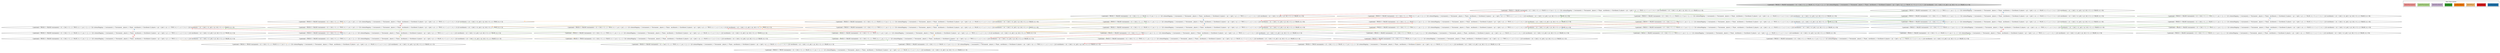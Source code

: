     strict digraph DiskGraph {
        edge [colorscheme="paired12"]
        nodesep=0.35;
        subgraph cluster_graph {
        color="white";
        -387645138685071538 [label="/\\ postcond = TRUE/\\ f = FALSE/\\ tournaments = (t1 :> [tid |-> t1, s |-> FALSE, lc |-> 0, ps |-> {}, c |-> 2])/\\ schemaMapping = [ tournaments |-> Tournament,  players |-> Player,  enrollments |-> Enrollment ]/\\ players = (p1 :> [pid |-> p1, s |-> FALSE, lc |-> 0, a |-> 2, ts |-> {}])/\\ enrollments = (e1 :> [eid |-> e1, pid |-> p1, tid |-> t1, s |-> FALSE, lc |-> 0])",style = filled]
        -387645138685071538 -> -4558725117260916130 [label="",color="2",fontcolor="2"];
        -4558725117260916130 [label="/\\ postcond = TRUE/\\ f = FALSE/\\ tournaments = (t1 :> [tid |-> t1, s |-> TRUE, lc |-> 1, ps |-> {}, c |-> 2])/\\ schemaMapping = [ tournaments |-> Tournament,  players |-> Player,  enrollments |-> Enrollment ]/\\ players = (p1 :> [pid |-> p1, s |-> FALSE, lc |-> 0, a |-> 2, ts |-> {}])/\\ enrollments = (e1 :> [eid |-> e1, pid |-> p1, tid |-> t1, s |-> FALSE, lc |-> 0])"];
        -4558725117260916130 -> 1994040656651310049 [label="",color="3",fontcolor="3"];
        1994040656651310049 [label="/\\ postcond = TRUE/\\ f = FALSE/\\ tournaments = (t1 :> [tid |-> t1, s |-> TRUE, lc |-> 1, ps |-> {}, c |-> 1])/\\ schemaMapping = [ tournaments |-> Tournament,  players |-> Player,  enrollments |-> Enrollment ]/\\ players = (p1 :> [pid |-> p1, s |-> FALSE, lc |-> 0, a |-> 2, ts |-> {}])/\\ enrollments = (e1 :> [eid |-> e1, pid |-> p1, tid |-> t1, s |-> FALSE, lc |-> 0])"];
        -387645138685071538 -> -216926227061061504 [label="",color="4",fontcolor="4"];
        -216926227061061504 [label="/\\ postcond = TRUE/\\ f = FALSE/\\ tournaments = (t1 :> [tid |-> t1, s |-> FALSE, lc |-> 0, ps |-> {}, c |-> 2])/\\ schemaMapping = [ tournaments |-> Tournament,  players |-> Player,  enrollments |-> Enrollment ]/\\ players = (p1 :> [pid |-> p1, s |-> TRUE, lc |-> 1, a |-> 2, ts |-> {}])/\\ enrollments = (e1 :> [eid |-> e1, pid |-> p1, tid |-> t1, s |-> FALSE, lc |-> 0])"];
        -4558725117260916130 -> 8056375833872048941 [label="",color="5",fontcolor="5"];
        8056375833872048941 [label="/\\ postcond = TRUE/\\ f = FALSE/\\ tournaments = (t1 :> [tid |-> t1, s |-> FALSE, lc |-> 2, ps |-> {}, c |-> 2])/\\ schemaMapping = [ tournaments |-> Tournament,  players |-> Player,  enrollments |-> Enrollment ]/\\ players = (p1 :> [pid |-> p1, s |-> FALSE, lc |-> 0, a |-> 2, ts |-> {}])/\\ enrollments = (e1 :> [eid |-> e1, pid |-> p1, tid |-> t1, s |-> FALSE, lc |-> 0])"];
        -216926227061061504 -> -4116364987247051376 [label="",color="2",fontcolor="2"];
        -4116364987247051376 [label="/\\ postcond = TRUE/\\ f = FALSE/\\ tournaments = (t1 :> [tid |-> t1, s |-> TRUE, lc |-> 1, ps |-> {}, c |-> 2])/\\ schemaMapping = [ tournaments |-> Tournament,  players |-> Player,  enrollments |-> Enrollment ]/\\ players = (p1 :> [pid |-> p1, s |-> TRUE, lc |-> 1, a |-> 2, ts |-> {}])/\\ enrollments = (e1 :> [eid |-> e1, pid |-> p1, tid |-> t1, s |-> FALSE, lc |-> 0])"];
        1994040656651310049 -> -4558725117260916130 [label="",color="3",fontcolor="3"];
        8056375833872048941 -> -4558725117260916130 [label="",color="2",fontcolor="2"];
        -4558725117260916130 -> -4116364987247051376 [label="",color="4",fontcolor="4"];
        1994040656651310049 -> -5414001973292930414 [label="",color="5",fontcolor="5"];
        -5414001973292930414 [label="/\\ postcond = TRUE/\\ f = FALSE/\\ tournaments = (t1 :> [tid |-> t1, s |-> FALSE, lc |-> 2, ps |-> {}, c |-> 1])/\\ schemaMapping = [ tournaments |-> Tournament,  players |-> Player,  enrollments |-> Enrollment ]/\\ players = (p1 :> [pid |-> p1, s |-> FALSE, lc |-> 0, a |-> 2, ts |-> {}])/\\ enrollments = (e1 :> [eid |-> e1, pid |-> p1, tid |-> t1, s |-> FALSE, lc |-> 0])"];
        -216926227061061504 -> 5827672812442433967 [label="",color="6",fontcolor="6"];
        5827672812442433967 [label="/\\ postcond = TRUE/\\ f = FALSE/\\ tournaments = (t1 :> [tid |-> t1, s |-> FALSE, lc |-> 0, ps |-> {}, c |-> 2])/\\ schemaMapping = [ tournaments |-> Tournament,  players |-> Player,  enrollments |-> Enrollment ]/\\ players = (p1 :> [pid |-> p1, s |-> TRUE, lc |-> 1, a |-> 1, ts |-> {}])/\\ enrollments = (e1 :> [eid |-> e1, pid |-> p1, tid |-> t1, s |-> FALSE, lc |-> 0])"];
        8056375833872048941 -> 7615133218915189987 [label="",color="4",fontcolor="4"];
        7615133218915189987 [label="/\\ postcond = TRUE/\\ f = FALSE/\\ tournaments = (t1 :> [tid |-> t1, s |-> FALSE, lc |-> 2, ps |-> {}, c |-> 2])/\\ schemaMapping = [ tournaments |-> Tournament,  players |-> Player,  enrollments |-> Enrollment ]/\\ players = (p1 :> [pid |-> p1, s |-> TRUE, lc |-> 1, a |-> 2, ts |-> {}])/\\ enrollments = (e1 :> [eid |-> e1, pid |-> p1, tid |-> t1, s |-> FALSE, lc |-> 0])"];
        1994040656651310049 -> 2148178658452894767 [label="",color="4",fontcolor="4"];
        -4116364987247051376 -> 2148178658452894767 [label="",color="3",fontcolor="3"];
        2148178658452894767 [label="/\\ postcond = TRUE/\\ f = FALSE/\\ tournaments = (t1 :> [tid |-> t1, s |-> TRUE, lc |-> 1, ps |-> {}, c |-> 1])/\\ schemaMapping = [ tournaments |-> Tournament,  players |-> Player,  enrollments |-> Enrollment ]/\\ players = (p1 :> [pid |-> p1, s |-> TRUE, lc |-> 1, a |-> 2, ts |-> {}])/\\ enrollments = (e1 :> [eid |-> e1, pid |-> p1, tid |-> t1, s |-> FALSE, lc |-> 0])"];
        -216926227061061504 -> -5090570361791472668 [label="",color="7",fontcolor="7"];
        -5090570361791472668 [label="/\\ postcond = TRUE/\\ f = FALSE/\\ tournaments = (t1 :> [tid |-> t1, s |-> FALSE, lc |-> 0, ps |-> {}, c |-> 2])/\\ schemaMapping = [ tournaments |-> Tournament,  players |-> Player,  enrollments |-> Enrollment ]/\\ players = (p1 :> [pid |-> p1, s |-> FALSE, lc |-> 2, a |-> 2, ts |-> {}])/\\ enrollments = (e1 :> [eid |-> e1, pid |-> p1, tid |-> t1, s |-> FALSE, lc |-> 0])"];
        5827672812442433967 -> 7692962830799260863 [label="",color="2",fontcolor="2"];
        7692962830799260863 [label="/\\ postcond = TRUE/\\ f = FALSE/\\ tournaments = (t1 :> [tid |-> t1, s |-> TRUE, lc |-> 1, ps |-> {}, c |-> 2])/\\ schemaMapping = [ tournaments |-> Tournament,  players |-> Player,  enrollments |-> Enrollment ]/\\ players = (p1 :> [pid |-> p1, s |-> TRUE, lc |-> 1, a |-> 1, ts |-> {}])/\\ enrollments = (e1 :> [eid |-> e1, pid |-> p1, tid |-> t1, s |-> FALSE, lc |-> 0])"];
        -5414001973292930414 -> 1994040656651310049 [label="",color="2",fontcolor="2"];
        7615133218915189987 -> -4116364987247051376 [label="",color="2",fontcolor="2"];
        -4116364987247051376 -> 7615133218915189987 [label="",color="5",fontcolor="5"];
        -5414001973292930414 -> -5567005965215609508 [label="",color="4",fontcolor="4"];
        -5567005965215609508 [label="/\\ postcond = TRUE/\\ f = FALSE/\\ tournaments = (t1 :> [tid |-> t1, s |-> FALSE, lc |-> 2, ps |-> {}, c |-> 1])/\\ schemaMapping = [ tournaments |-> Tournament,  players |-> Player,  enrollments |-> Enrollment ]/\\ players = (p1 :> [pid |-> p1, s |-> TRUE, lc |-> 1, a |-> 2, ts |-> {}])/\\ enrollments = (e1 :> [eid |-> e1, pid |-> p1, tid |-> t1, s |-> FALSE, lc |-> 0])"];
        -4116364987247051376 -> 7692962830799260863 [label="",color="6",fontcolor="6"];
        7615133218915189987 -> -4200947619160263220 [label="",color="6",fontcolor="6"];
        -4200947619160263220 [label="/\\ postcond = TRUE/\\ f = FALSE/\\ tournaments = (t1 :> [tid |-> t1, s |-> FALSE, lc |-> 2, ps |-> {}, c |-> 2])/\\ schemaMapping = [ tournaments |-> Tournament,  players |-> Player,  enrollments |-> Enrollment ]/\\ players = (p1 :> [pid |-> p1, s |-> TRUE, lc |-> 1, a |-> 1, ts |-> {}])/\\ enrollments = (e1 :> [eid |-> e1, pid |-> p1, tid |-> t1, s |-> FALSE, lc |-> 0])"];
        5827672812442433967 -> -216926227061061504 [label="",color="6",fontcolor="6"];
        -4116364987247051376 -> -8973351483092341004 [label="",color="7",fontcolor="7"];
        -8973351483092341004 [label="/\\ postcond = TRUE/\\ f = FALSE/\\ tournaments = (t1 :> [tid |-> t1, s |-> TRUE, lc |-> 1, ps |-> {}, c |-> 2])/\\ schemaMapping = [ tournaments |-> Tournament,  players |-> Player,  enrollments |-> Enrollment ]/\\ players = (p1 :> [pid |-> p1, s |-> FALSE, lc |-> 2, a |-> 2, ts |-> {}])/\\ enrollments = (e1 :> [eid |-> e1, pid |-> p1, tid |-> t1, s |-> FALSE, lc |-> 0])"];
        7615133218915189987 -> 3173235449471784839 [label="",color="7",fontcolor="7"];
        3173235449471784839 [label="/\\ postcond = TRUE/\\ f = FALSE/\\ tournaments = (t1 :> [tid |-> t1, s |-> FALSE, lc |-> 2, ps |-> {}, c |-> 2])/\\ schemaMapping = [ tournaments |-> Tournament,  players |-> Player,  enrollments |-> Enrollment ]/\\ players = (p1 :> [pid |-> p1, s |-> FALSE, lc |-> 2, a |-> 2, ts |-> {}])/\\ enrollments = (e1 :> [eid |-> e1, pid |-> p1, tid |-> t1, s |-> FALSE, lc |-> 0])"];
        5827672812442433967 -> 1533464742831844043 [label="",color="7",fontcolor="7"];
        1533464742831844043 [label="/\\ postcond = TRUE/\\ f = FALSE/\\ tournaments = (t1 :> [tid |-> t1, s |-> FALSE, lc |-> 0, ps |-> {}, c |-> 2])/\\ schemaMapping = [ tournaments |-> Tournament,  players |-> Player,  enrollments |-> Enrollment ]/\\ players = (p1 :> [pid |-> p1, s |-> FALSE, lc |-> 2, a |-> 1, ts |-> {}])/\\ enrollments = (e1 :> [eid |-> e1, pid |-> p1, tid |-> t1, s |-> FALSE, lc |-> 0])"];
        2148178658452894767 -> -4116364987247051376 [label="",color="3",fontcolor="3"];
        -5090570361791472668 -> -8973351483092341004 [label="",color="2",fontcolor="2"];
        -4116364987247051376 -> -504490292377568956 [label="",color="8",fontcolor="8"];
        -504490292377568956 [label="/\\ postcond = TRUE/\\ f = FALSE/\\ tournaments = (t1 :> [tid |-> t1, s |-> TRUE, lc |-> 1, ps |-> {p1}, c |-> 2])/\\ schemaMapping = [ tournaments |-> Tournament,  players |-> Player,  enrollments |-> Enrollment ]/\\ players = (p1 :> [pid |-> p1, s |-> TRUE, lc |-> 1, a |-> 2, ts |-> {t1}])/\\ enrollments = (e1 :> [eid |-> e1, pid |-> p1, tid |-> t1, s |-> TRUE, lc |-> 1])"];
        2148178658452894767 -> -5567005965215609508 [label="",color="5",fontcolor="5"];
        -5090570361791472668 -> -216926227061061504 [label="",color="4",fontcolor="4"];
        7692962830799260863 -> -5633297046678895360 [label="",color="3",fontcolor="3"];
        -5633297046678895360 [label="/\\ postcond = TRUE/\\ f = FALSE/\\ tournaments = (t1 :> [tid |-> t1, s |-> TRUE, lc |-> 1, ps |-> {}, c |-> 1])/\\ schemaMapping = [ tournaments |-> Tournament,  players |-> Player,  enrollments |-> Enrollment ]/\\ players = (p1 :> [pid |-> p1, s |-> TRUE, lc |-> 1, a |-> 1, ts |-> {}])/\\ enrollments = (e1 :> [eid |-> e1, pid |-> p1, tid |-> t1, s |-> FALSE, lc |-> 0])"];
        -4200947619160263220 -> 7692962830799260863 [label="",color="2",fontcolor="2"];
        -5567005965215609508 -> 2148178658452894767 [label="",color="2",fontcolor="2"];
        2148178658452894767 -> -5633297046678895360 [label="",color="6",fontcolor="6"];
        -4200947619160263220 -> 7615133218915189987 [label="",color="6",fontcolor="6"];
        7692962830799260863 -> -4200947619160263220 [label="",color="5",fontcolor="5"];
        2148178658452894767 -> 6370384138598229835 [label="",color="7",fontcolor="7"];
        6370384138598229835 [label="/\\ postcond = TRUE/\\ f = FALSE/\\ tournaments = (t1 :> [tid |-> t1, s |-> TRUE, lc |-> 1, ps |-> {}, c |-> 1])/\\ schemaMapping = [ tournaments |-> Tournament,  players |-> Player,  enrollments |-> Enrollment ]/\\ players = (p1 :> [pid |-> p1, s |-> FALSE, lc |-> 2, a |-> 2, ts |-> {}])/\\ enrollments = (e1 :> [eid |-> e1, pid |-> p1, tid |-> t1, s |-> FALSE, lc |-> 0])"];
        7692962830799260863 -> -4116364987247051376 [label="",color="6",fontcolor="6"];
        -5567005965215609508 -> 2207707906614082675 [label="",color="6",fontcolor="6"];
        2207707906614082675 [label="/\\ postcond = TRUE/\\ f = FALSE/\\ tournaments = (t1 :> [tid |-> t1, s |-> FALSE, lc |-> 2, ps |-> {}, c |-> 1])/\\ schemaMapping = [ tournaments |-> Tournament,  players |-> Player,  enrollments |-> Enrollment ]/\\ players = (p1 :> [pid |-> p1, s |-> TRUE, lc |-> 1, a |-> 1, ts |-> {}])/\\ enrollments = (e1 :> [eid |-> e1, pid |-> p1, tid |-> t1, s |-> FALSE, lc |-> 0])"];
        -4200947619160263220 -> -9217522767414745432 [label="",color="7",fontcolor="7"];
        -9217522767414745432 [label="/\\ postcond = TRUE/\\ f = FALSE/\\ tournaments = (t1 :> [tid |-> t1, s |-> FALSE, lc |-> 2, ps |-> {}, c |-> 2])/\\ schemaMapping = [ tournaments |-> Tournament,  players |-> Player,  enrollments |-> Enrollment ]/\\ players = (p1 :> [pid |-> p1, s |-> FALSE, lc |-> 2, a |-> 1, ts |-> {}])/\\ enrollments = (e1 :> [eid |-> e1, pid |-> p1, tid |-> t1, s |-> FALSE, lc |-> 0])"];
        -5567005965215609508 -> -641202105506259400 [label="",color="7",fontcolor="7"];
        -641202105506259400 [label="/\\ postcond = TRUE/\\ f = FALSE/\\ tournaments = (t1 :> [tid |-> t1, s |-> FALSE, lc |-> 2, ps |-> {}, c |-> 1])/\\ schemaMapping = [ tournaments |-> Tournament,  players |-> Player,  enrollments |-> Enrollment ]/\\ players = (p1 :> [pid |-> p1, s |-> FALSE, lc |-> 2, a |-> 2, ts |-> {}])/\\ enrollments = (e1 :> [eid |-> e1, pid |-> p1, tid |-> t1, s |-> FALSE, lc |-> 0])"];
        7692962830799260863 -> 3415170438812409819 [label="",color="7",fontcolor="7"];
        3415170438812409819 [label="/\\ postcond = TRUE/\\ f = FALSE/\\ tournaments = (t1 :> [tid |-> t1, s |-> TRUE, lc |-> 1, ps |-> {}, c |-> 2])/\\ schemaMapping = [ tournaments |-> Tournament,  players |-> Player,  enrollments |-> Enrollment ]/\\ players = (p1 :> [pid |-> p1, s |-> FALSE, lc |-> 2, a |-> 1, ts |-> {}])/\\ enrollments = (e1 :> [eid |-> e1, pid |-> p1, tid |-> t1, s |-> FALSE, lc |-> 0])"];
        3173235449471784839 -> -8973351483092341004 [label="",color="2",fontcolor="2"];
        7692962830799260863 -> -4118751073831929034 [label="",color="8",fontcolor="8"];
        -4118751073831929034 [label="/\\ postcond = TRUE/\\ f = FALSE/\\ tournaments = (t1 :> [tid |-> t1, s |-> TRUE, lc |-> 1, ps |-> {p1}, c |-> 2])/\\ schemaMapping = [ tournaments |-> Tournament,  players |-> Player,  enrollments |-> Enrollment ]/\\ players = (p1 :> [pid |-> p1, s |-> TRUE, lc |-> 1, a |-> 1, ts |-> {t1}])/\\ enrollments = (e1 :> [eid |-> e1, pid |-> p1, tid |-> t1, s |-> TRUE, lc |-> 1])"];
        -8973351483092341004 -> 6370384138598229835 [label="",color="3",fontcolor="3"];
        2148178658452894767 -> 6505993044815463454 [label="",color="8",fontcolor="8"];
        6505993044815463454 [label="/\\ postcond = TRUE/\\ f = FALSE/\\ tournaments = (t1 :> [tid |-> t1, s |-> TRUE, lc |-> 1, ps |-> {p1}, c |-> 1])/\\ schemaMapping = [ tournaments |-> Tournament,  players |-> Player,  enrollments |-> Enrollment ]/\\ players = (p1 :> [pid |-> p1, s |-> TRUE, lc |-> 1, a |-> 2, ts |-> {t1}])/\\ enrollments = (e1 :> [eid |-> e1, pid |-> p1, tid |-> t1, s |-> TRUE, lc |-> 1])"];
        1533464742831844043 -> 3415170438812409819 [label="",color="2",fontcolor="2"];
        3173235449471784839 -> 7615133218915189987 [label="",color="4",fontcolor="4"];
        1533464742831844043 -> 5827672812442433967 [label="",color="4",fontcolor="4"];
        -504490292377568956 -> 6505993044815463454 [label="",color="3",fontcolor="3"];
        6370384138598229835 -> -8973351483092341004 [label="",color="3",fontcolor="3"];
        -5633297046678895360 -> 7692962830799260863 [label="",color="3",fontcolor="3"];
        6370384138598229835 -> -641202105506259400 [label="",color="5",fontcolor="5"];
        -8973351483092341004 -> 3173235449471784839 [label="",color="5",fontcolor="5"];
        -504490292377568956 -> -4118751073831929034 [label="",color="6",fontcolor="6"];
        -8973351483092341004 -> -4116364987247051376 [label="",color="4",fontcolor="4"];
        6370384138598229835 -> 2148178658452894767 [label="",color="4",fontcolor="4"];
        -5633297046678895360 -> 2207707906614082675 [label="",color="5",fontcolor="5"];
        2207707906614082675 -> -5633297046678895360 [label="",color="2",fontcolor="2"];
        -9217522767414745432 -> 3415170438812409819 [label="",color="2",fontcolor="2"];
        -9217522767414745432 -> -4200947619160263220 [label="",color="4",fontcolor="4"];
        -5633297046678895360 -> 2148178658452894767 [label="",color="6",fontcolor="6"];
        2207707906614082675 -> -5567005965215609508 [label="",color="6",fontcolor="6"];
        -641202105506259400 -> 6370384138598229835 [label="",color="2",fontcolor="2"];
        2207707906614082675 -> 6558544116459466519 [label="",color="7",fontcolor="7"];
        6558544116459466519 [label="/\\ postcond = TRUE/\\ f = FALSE/\\ tournaments = (t1 :> [tid |-> t1, s |-> FALSE, lc |-> 2, ps |-> {}, c |-> 1])/\\ schemaMapping = [ tournaments |-> Tournament,  players |-> Player,  enrollments |-> Enrollment ]/\\ players = (p1 :> [pid |-> p1, s |-> FALSE, lc |-> 2, a |-> 1, ts |-> {}])/\\ enrollments = (e1 :> [eid |-> e1, pid |-> p1, tid |-> t1, s |-> FALSE, lc |-> 0])"];
        -504490292377568956 -> 273269089971159431 [label="",color="9",fontcolor="9"];
        273269089971159431 [label="/\\ postcond = TRUE/\\ f = FALSE/\\ tournaments = (t1 :> [tid |-> t1, s |-> TRUE, lc |-> 1, ps |-> {}, c |-> 2])/\\ schemaMapping = [ tournaments |-> Tournament,  players |-> Player,  enrollments |-> Enrollment ]/\\ players = (p1 :> [pid |-> p1, s |-> TRUE, lc |-> 1, a |-> 2, ts |-> {}])/\\ enrollments = (e1 :> [eid |-> e1, pid |-> p1, tid |-> t1, s |-> FALSE, lc |-> 2])"];
        3415170438812409819 -> -831624783808145820 [label="",color="3",fontcolor="3"];
        -5633297046678895360 -> -831624783808145820 [label="",color="7",fontcolor="7"];
        -831624783808145820 [label="/\\ postcond = TRUE/\\ f = FALSE/\\ tournaments = (t1 :> [tid |-> t1, s |-> TRUE, lc |-> 1, ps |-> {}, c |-> 1])/\\ schemaMapping = [ tournaments |-> Tournament,  players |-> Player,  enrollments |-> Enrollment ]/\\ players = (p1 :> [pid |-> p1, s |-> FALSE, lc |-> 2, a |-> 1, ts |-> {}])/\\ enrollments = (e1 :> [eid |-> e1, pid |-> p1, tid |-> t1, s |-> FALSE, lc |-> 0])"];
        3415170438812409819 -> -9217522767414745432 [label="",color="5",fontcolor="5"];
        -4118751073831929034 -> 7233096891379861100 [label="",color="3",fontcolor="3"];
        7233096891379861100 [label="/\\ postcond = TRUE/\\ f = FALSE/\\ tournaments = (t1 :> [tid |-> t1, s |-> TRUE, lc |-> 1, ps |-> {p1}, c |-> 1])/\\ schemaMapping = [ tournaments |-> Tournament,  players |-> Player,  enrollments |-> Enrollment ]/\\ players = (p1 :> [pid |-> p1, s |-> TRUE, lc |-> 1, a |-> 1, ts |-> {t1}])/\\ enrollments = (e1 :> [eid |-> e1, pid |-> p1, tid |-> t1, s |-> TRUE, lc |-> 1])"];
        -641202105506259400 -> -5567005965215609508 [label="",color="4",fontcolor="4"];
        -5633297046678895360 -> 7233096891379861100 [label="",color="8",fontcolor="8"];
        3415170438812409819 -> 7692962830799260863 [label="",color="4",fontcolor="4"];
        -4118751073831929034 -> -504490292377568956 [label="",color="6",fontcolor="6"];
        6558544116459466519 -> -831624783808145820 [label="",color="2",fontcolor="2"];
        6505993044815463454 -> -504490292377568956 [label="",color="3",fontcolor="3"];
        -4118751073831929034 -> -5775998467347763032 [label="",color="9",fontcolor="9"];
        -5775998467347763032 [label="/\\ postcond = TRUE/\\ f = FALSE/\\ tournaments = (t1 :> [tid |-> t1, s |-> TRUE, lc |-> 1, ps |-> {}, c |-> 2])/\\ schemaMapping = [ tournaments |-> Tournament,  players |-> Player,  enrollments |-> Enrollment ]/\\ players = (p1 :> [pid |-> p1, s |-> TRUE, lc |-> 1, a |-> 1, ts |-> {}])/\\ enrollments = (e1 :> [eid |-> e1, pid |-> p1, tid |-> t1, s |-> FALSE, lc |-> 2])"];
        273269089971159431 -> -2820733261574895560 [label="",color="3",fontcolor="3"];
        -2820733261574895560 [label="/\\ postcond = TRUE/\\ f = FALSE/\\ tournaments = (t1 :> [tid |-> t1, s |-> TRUE, lc |-> 1, ps |-> {}, c |-> 1])/\\ schemaMapping = [ tournaments |-> Tournament,  players |-> Player,  enrollments |-> Enrollment ]/\\ players = (p1 :> [pid |-> p1, s |-> TRUE, lc |-> 1, a |-> 2, ts |-> {}])/\\ enrollments = (e1 :> [eid |-> e1, pid |-> p1, tid |-> t1, s |-> FALSE, lc |-> 2])"];
        -831624783808145820 -> 3415170438812409819 [label="",color="3",fontcolor="3"];
        273269089971159431 -> -6000201802519381772 [label="",color="5",fontcolor="5"];
        -6000201802519381772 [label="/\\ postcond = TRUE/\\ f = FALSE/\\ tournaments = (t1 :> [tid |-> t1, s |-> FALSE, lc |-> 2, ps |-> {}, c |-> 2])/\\ schemaMapping = [ tournaments |-> Tournament,  players |-> Player,  enrollments |-> Enrollment ]/\\ players = (p1 :> [pid |-> p1, s |-> TRUE, lc |-> 1, a |-> 2, ts |-> {}])/\\ enrollments = (e1 :> [eid |-> e1, pid |-> p1, tid |-> t1, s |-> FALSE, lc |-> 2])"];
        6505993044815463454 -> 7233096891379861100 [label="",color="6",fontcolor="6"];
        6558544116459466519 -> 2207707906614082675 [label="",color="4",fontcolor="4"];
        -831624783808145820 -> 6558544116459466519 [label="",color="5",fontcolor="5"];
        273269089971159431 -> -5775998467347763032 [label="",color="6",fontcolor="6"];
        7233096891379861100 -> -4118751073831929034 [label="",color="3",fontcolor="3"];
        -831624783808145820 -> -5633297046678895360 [label="",color="4",fontcolor="4"];
        6505993044815463454 -> -2820733261574895560 [label="",color="9",fontcolor="9"];
        -5775998467347763032 -> 8414942085721454871 [label="",color="3",fontcolor="3"];
        8414942085721454871 [label="/\\ postcond = TRUE/\\ f = FALSE/\\ tournaments = (t1 :> [tid |-> t1, s |-> TRUE, lc |-> 1, ps |-> {}, c |-> 1])/\\ schemaMapping = [ tournaments |-> Tournament,  players |-> Player,  enrollments |-> Enrollment ]/\\ players = (p1 :> [pid |-> p1, s |-> TRUE, lc |-> 1, a |-> 1, ts |-> {}])/\\ enrollments = (e1 :> [eid |-> e1, pid |-> p1, tid |-> t1, s |-> FALSE, lc |-> 2])"];
        -2820733261574895560 -> 273269089971159431 [label="",color="3",fontcolor="3"];
        273269089971159431 -> 5074751177042006755 [label="",color="7",fontcolor="7"];
        5074751177042006755 [label="/\\ postcond = TRUE/\\ f = FALSE/\\ tournaments = (t1 :> [tid |-> t1, s |-> TRUE, lc |-> 1, ps |-> {}, c |-> 2])/\\ schemaMapping = [ tournaments |-> Tournament,  players |-> Player,  enrollments |-> Enrollment ]/\\ players = (p1 :> [pid |-> p1, s |-> FALSE, lc |-> 2, a |-> 2, ts |-> {}])/\\ enrollments = (e1 :> [eid |-> e1, pid |-> p1, tid |-> t1, s |-> FALSE, lc |-> 2])"];
        7233096891379861100 -> 6505993044815463454 [label="",color="6",fontcolor="6"];
        -2820733261574895560 -> 8623098617886683467 [label="",color="5",fontcolor="5"];
        8623098617886683467 [label="/\\ postcond = TRUE/\\ f = FALSE/\\ tournaments = (t1 :> [tid |-> t1, s |-> FALSE, lc |-> 2, ps |-> {}, c |-> 1])/\\ schemaMapping = [ tournaments |-> Tournament,  players |-> Player,  enrollments |-> Enrollment ]/\\ players = (p1 :> [pid |-> p1, s |-> TRUE, lc |-> 1, a |-> 2, ts |-> {}])/\\ enrollments = (e1 :> [eid |-> e1, pid |-> p1, tid |-> t1, s |-> FALSE, lc |-> 2])"];
        7233096891379861100 -> 8414942085721454871 [label="",color="9",fontcolor="9"];
        273269089971159431 -> -504490292377568956 [label="",color="8",fontcolor="8"];
        -5775998467347763032 -> 46829803415144923 [label="",color="5",fontcolor="5"];
        46829803415144923 [label="/\\ postcond = TRUE/\\ f = FALSE/\\ tournaments = (t1 :> [tid |-> t1, s |-> FALSE, lc |-> 2, ps |-> {}, c |-> 2])/\\ schemaMapping = [ tournaments |-> Tournament,  players |-> Player,  enrollments |-> Enrollment ]/\\ players = (p1 :> [pid |-> p1, s |-> TRUE, lc |-> 1, a |-> 1, ts |-> {}])/\\ enrollments = (e1 :> [eid |-> e1, pid |-> p1, tid |-> t1, s |-> FALSE, lc |-> 2])"];
        -2820733261574895560 -> 8414942085721454871 [label="",color="6",fontcolor="6"];
        -6000201802519381772 -> 273269089971159431 [label="",color="2",fontcolor="2"];
        -5775998467347763032 -> 273269089971159431 [label="",color="6",fontcolor="6"];
        8414942085721454871 -> -5775998467347763032 [label="",color="3",fontcolor="3"];
        -2820733261574895560 -> -7098440953602122916 [label="",color="7",fontcolor="7"];
        -7098440953602122916 [label="/\\ postcond = TRUE/\\ f = FALSE/\\ tournaments = (t1 :> [tid |-> t1, s |-> TRUE, lc |-> 1, ps |-> {}, c |-> 1])/\\ schemaMapping = [ tournaments |-> Tournament,  players |-> Player,  enrollments |-> Enrollment ]/\\ players = (p1 :> [pid |-> p1, s |-> FALSE, lc |-> 2, a |-> 2, ts |-> {}])/\\ enrollments = (e1 :> [eid |-> e1, pid |-> p1, tid |-> t1, s |-> FALSE, lc |-> 2])"];
        8414942085721454871 -> -2614839086252933020 [label="",color="5",fontcolor="5"];
        -2614839086252933020 [label="/\\ postcond = TRUE/\\ f = FALSE/\\ tournaments = (t1 :> [tid |-> t1, s |-> FALSE, lc |-> 2, ps |-> {}, c |-> 1])/\\ schemaMapping = [ tournaments |-> Tournament,  players |-> Player,  enrollments |-> Enrollment ]/\\ players = (p1 :> [pid |-> p1, s |-> TRUE, lc |-> 1, a |-> 1, ts |-> {}])/\\ enrollments = (e1 :> [eid |-> e1, pid |-> p1, tid |-> t1, s |-> FALSE, lc |-> 2])"];
        -5775998467347763032 -> -1553604999721786420 [label="",color="7",fontcolor="7"];
        -1553604999721786420 [label="/\\ postcond = TRUE/\\ f = FALSE/\\ tournaments = (t1 :> [tid |-> t1, s |-> TRUE, lc |-> 1, ps |-> {}, c |-> 2])/\\ schemaMapping = [ tournaments |-> Tournament,  players |-> Player,  enrollments |-> Enrollment ]/\\ players = (p1 :> [pid |-> p1, s |-> FALSE, lc |-> 2, a |-> 1, ts |-> {}])/\\ enrollments = (e1 :> [eid |-> e1, pid |-> p1, tid |-> t1, s |-> FALSE, lc |-> 2])"];
        -6000201802519381772 -> 46829803415144923 [label="",color="6",fontcolor="6"];
        8414942085721454871 -> -2820733261574895560 [label="",color="6",fontcolor="6"];
        -2820733261574895560 -> 6505993044815463454 [label="",color="8",fontcolor="8"];
        8414942085721454871 -> 3557873095348824691 [label="",color="7",fontcolor="7"];
        3557873095348824691 [label="/\\ postcond = TRUE/\\ f = FALSE/\\ tournaments = (t1 :> [tid |-> t1, s |-> TRUE, lc |-> 1, ps |-> {}, c |-> 1])/\\ schemaMapping = [ tournaments |-> Tournament,  players |-> Player,  enrollments |-> Enrollment ]/\\ players = (p1 :> [pid |-> p1, s |-> FALSE, lc |-> 2, a |-> 1, ts |-> {}])/\\ enrollments = (e1 :> [eid |-> e1, pid |-> p1, tid |-> t1, s |-> FALSE, lc |-> 2])"];
        -5775998467347763032 -> -4118751073831929034 [label="",color="8",fontcolor="8"];
        5074751177042006755 -> -7098440953602122916 [label="",color="3",fontcolor="3"];
        8414942085721454871 -> 7233096891379861100 [label="",color="8",fontcolor="8"];
        5074751177042006755 -> 8261711185088819278 [label="",color="5",fontcolor="5"];
        -6000201802519381772 -> 8261711185088819278 [label="",color="7",fontcolor="7"];
        8261711185088819278 [label="/\\ postcond = TRUE/\\ f = TRUE/\\ tournaments = (t1 :> [tid |-> t1, s |-> FALSE, lc |-> 2, ps |-> {}, c |-> 2])/\\ schemaMapping = [ tournaments |-> Tournament,  players |-> Player,  enrollments |-> Enrollment ]/\\ players = (p1 :> [pid |-> p1, s |-> FALSE, lc |-> 2, a |-> 2, ts |-> {}])/\\ enrollments = (e1 :> [eid |-> e1, pid |-> p1, tid |-> t1, s |-> FALSE, lc |-> 2])"];
        5074751177042006755 -> 273269089971159431 [label="",color="4",fontcolor="4"];
        46829803415144923 -> -5775998467347763032 [label="",color="2",fontcolor="2"];
        8623098617886683467 -> -2820733261574895560 [label="",color="2",fontcolor="2"];
        -7098440953602122916 -> 5074751177042006755 [label="",color="3",fontcolor="3"];
        -2614839086252933020 -> 8414942085721454871 [label="",color="2",fontcolor="2"];
        8623098617886683467 -> -2614839086252933020 [label="",color="6",fontcolor="6"];
        46829803415144923 -> -6000201802519381772 [label="",color="6",fontcolor="6"];
        -7098440953602122916 -> -6217474038039086607 [label="",color="5",fontcolor="5"];
        -6217474038039086607 [label="/\\ postcond = TRUE/\\ f = TRUE/\\ tournaments = (t1 :> [tid |-> t1, s |-> FALSE, lc |-> 2, ps |-> {}, c |-> 1])/\\ schemaMapping = [ tournaments |-> Tournament,  players |-> Player,  enrollments |-> Enrollment ]/\\ players = (p1 :> [pid |-> p1, s |-> FALSE, lc |-> 2, a |-> 2, ts |-> {}])/\\ enrollments = (e1 :> [eid |-> e1, pid |-> p1, tid |-> t1, s |-> FALSE, lc |-> 2])"];
        46829803415144923 -> -2397566769254547103 [label="",color="7",fontcolor="7"];
        -2397566769254547103 [label="/\\ postcond = TRUE/\\ f = TRUE/\\ tournaments = (t1 :> [tid |-> t1, s |-> FALSE, lc |-> 2, ps |-> {}, c |-> 2])/\\ schemaMapping = [ tournaments |-> Tournament,  players |-> Player,  enrollments |-> Enrollment ]/\\ players = (p1 :> [pid |-> p1, s |-> FALSE, lc |-> 2, a |-> 1, ts |-> {}])/\\ enrollments = (e1 :> [eid |-> e1, pid |-> p1, tid |-> t1, s |-> FALSE, lc |-> 2])"];
        -2614839086252933020 -> 8623098617886683467 [label="",color="6",fontcolor="6"];
        8623098617886683467 -> -6217474038039086607 [label="",color="7",fontcolor="7"];
        -2614839086252933020 -> 408217300495042782 [label="",color="7",fontcolor="7"];
        408217300495042782 [label="/\\ postcond = TRUE/\\ f = TRUE/\\ tournaments = (t1 :> [tid |-> t1, s |-> FALSE, lc |-> 2, ps |-> {}, c |-> 1])/\\ schemaMapping = [ tournaments |-> Tournament,  players |-> Player,  enrollments |-> Enrollment ]/\\ players = (p1 :> [pid |-> p1, s |-> FALSE, lc |-> 2, a |-> 1, ts |-> {}])/\\ enrollments = (e1 :> [eid |-> e1, pid |-> p1, tid |-> t1, s |-> FALSE, lc |-> 2])"];
        -1553604999721786420 -> 3557873095348824691 [label="",color="3",fontcolor="3"];
        -7098440953602122916 -> -2820733261574895560 [label="",color="4",fontcolor="4"];
        3557873095348824691 -> -1553604999721786420 [label="",color="3",fontcolor="3"];
        -1553604999721786420 -> -2397566769254547103 [label="",color="5",fontcolor="5"];
        3557873095348824691 -> 408217300495042782 [label="",color="5",fontcolor="5"];
        -1553604999721786420 -> -5775998467347763032 [label="",color="4",fontcolor="4"];
        3557873095348824691 -> 8414942085721454871 [label="",color="4",fontcolor="4"];
        {rank = same; -387645138685071538;}
        {rank = same; -4558725117260916130;-216926227061061504;}
        {rank = same; 5827672812442433967;1994040656651310049;-4116364987247051376;-5090570361791472668;8056375833872048941;}
        {rank = same; -5414001973292930414;7692962830799260863;1533464742831844043;2148178658452894767;-504490292377568956;7615133218915189987;-8973351483092341004;}
        {rank = same; 6505993044815463454;3415170438812409819;6370384138598229835;-5567005965215609508;-4118751073831929034;273269089971159431;-4200947619160263220;3173235449471784839;-5633297046678895360;}
        {rank = same; -6000201802519381772;-641202105506259400;5074751177042006755;-9217522767414745432;2207707906614082675;-5775998467347763032;-2820733261574895560;7233096891379861100;-831624783808145820;}
        {rank = same; 8414942085721454871;6558544116459466519;-1553604999721786420;-7098440953602122916;8623098617886683467;46829803415144923;}
        {rank = same; -2614839086252933020;3557873095348824691;}
        }
        subgraph cluster_legend {graph[style=bold];label = "Next State Actions" style="solid"
        node [ labeljust="l",colorscheme="paired12",style=filled,shape=record ]
        postTournament [label="postTournament",fillcolor=2]
        updatePlayer [label="updatePlayer",fillcolor=6]
        deletePlayer [label="deletePlayer",fillcolor=7]
        postEnrollment [label="postEnrollment",fillcolor=8]
        postPlayer [label="postPlayer",fillcolor=4]
        deleteEnrollment [label="deleteEnrollment",fillcolor=9]
        updateTournament [label="updateTournament",fillcolor=3]
        deleteTournament [label="deleteTournament",fillcolor=5]
        }}